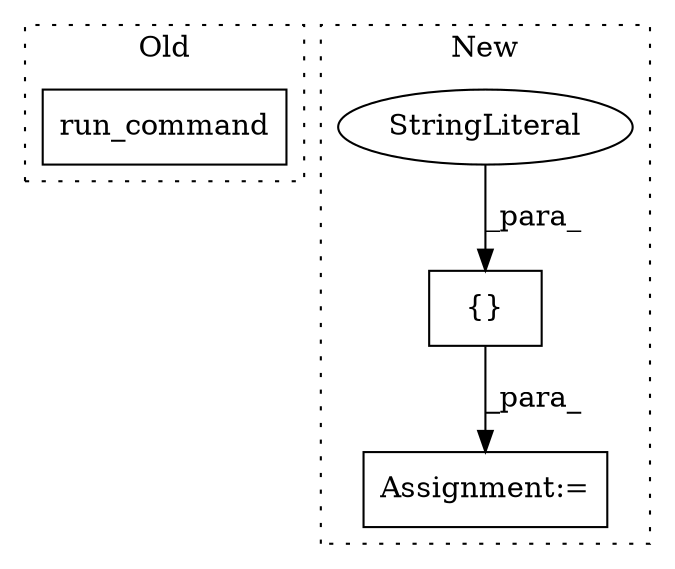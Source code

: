 digraph G {
subgraph cluster0 {
1 [label="run_command" a="32" s="6708,6747" l="12,1" shape="box"];
label = "Old";
style="dotted";
}
subgraph cluster1 {
2 [label="{}" a="4" s="7832,7851" l="1,1" shape="box"];
3 [label="StringLiteral" a="45" s="7833" l="18" shape="ellipse"];
4 [label="Assignment:=" a="7" s="7819" l="1" shape="box"];
label = "New";
style="dotted";
}
2 -> 4 [label="_para_"];
3 -> 2 [label="_para_"];
}